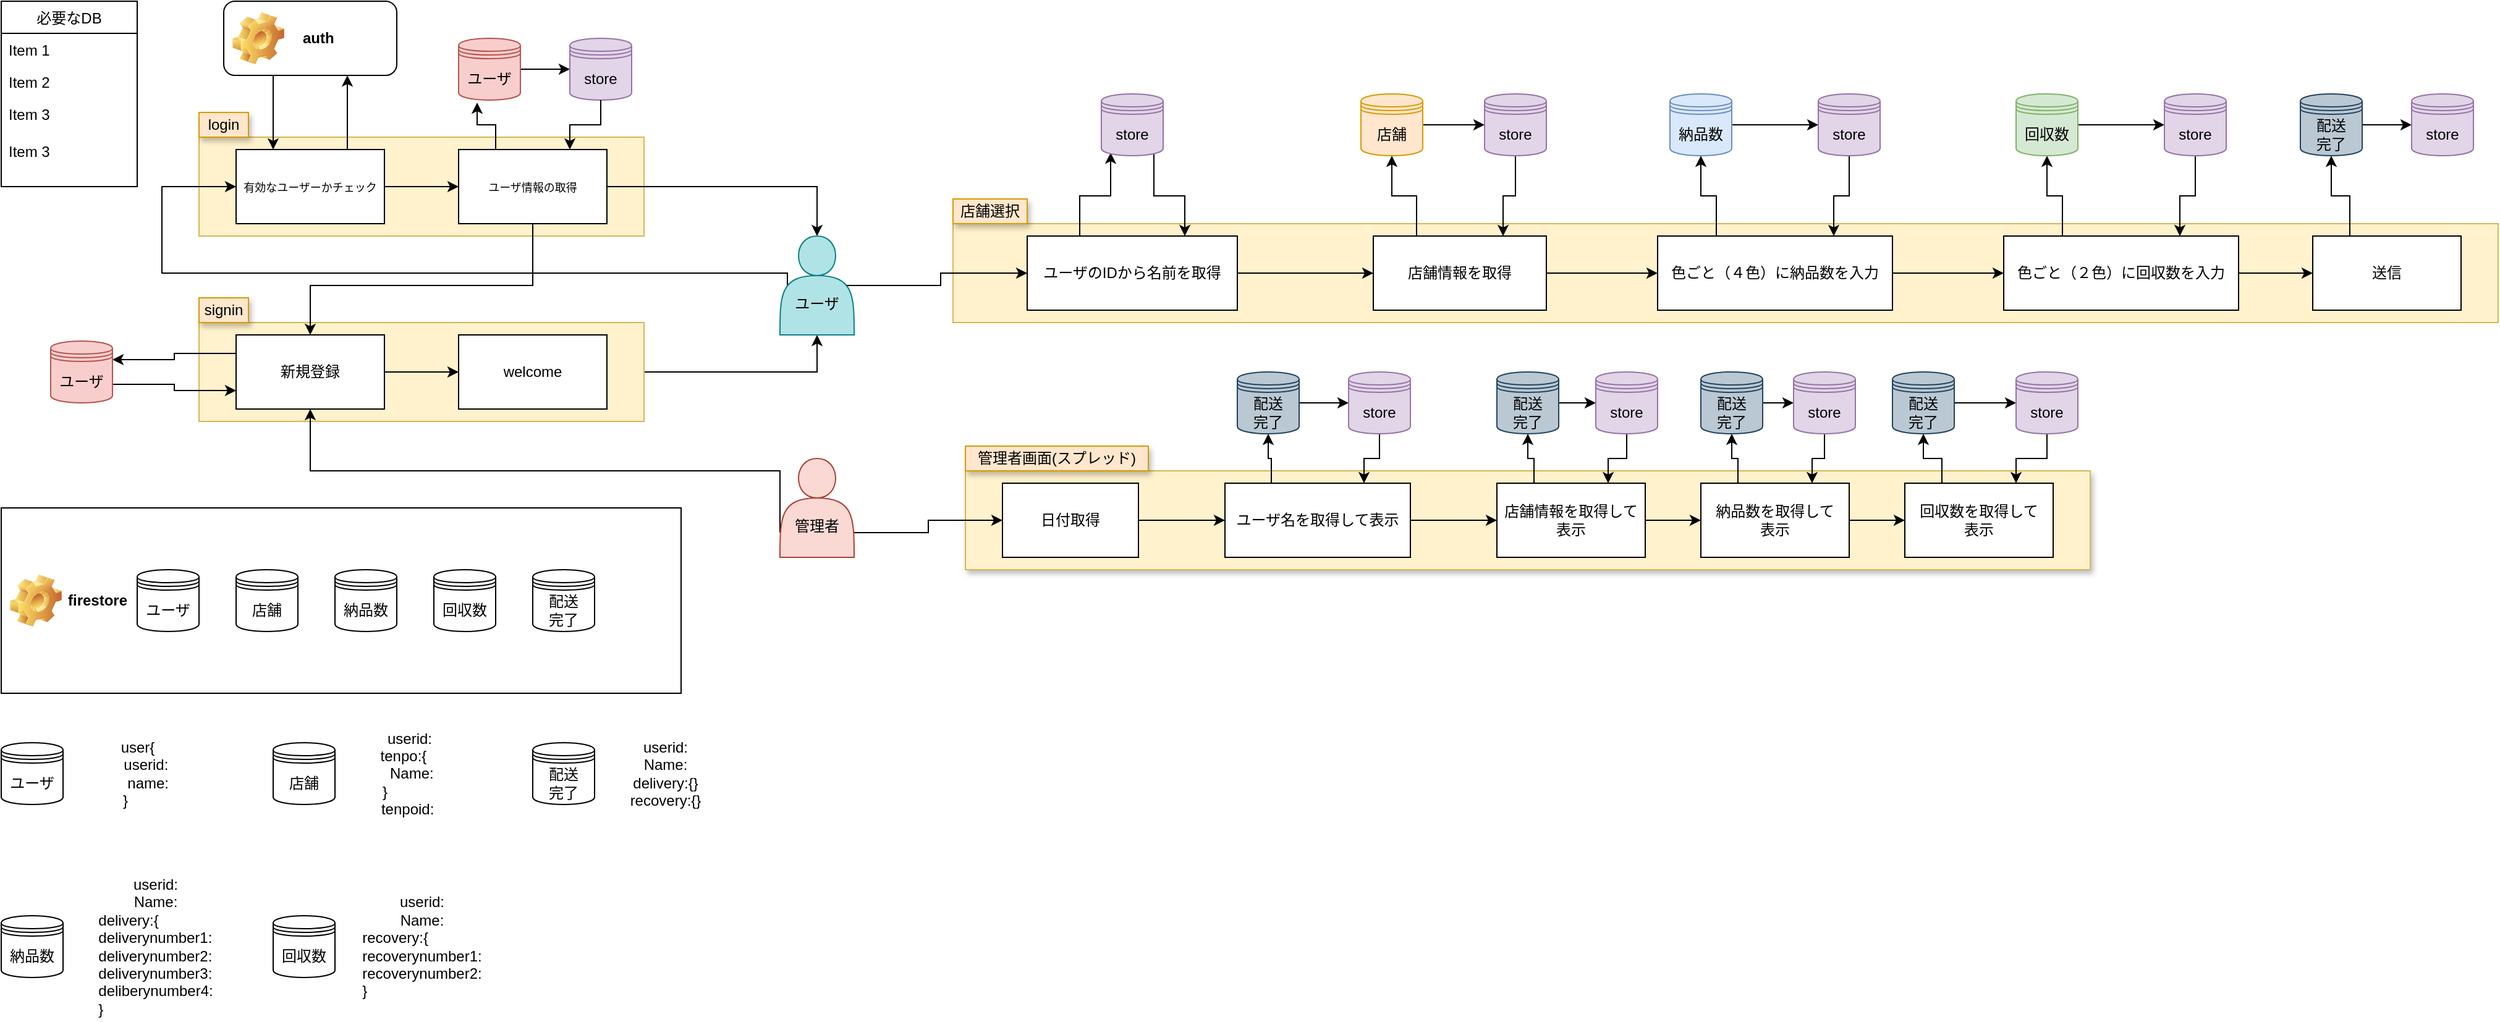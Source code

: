 <mxfile version="14.4.9" type="github">
  <diagram id="O2ma393FgZbkaibP8hnx" name="ページ1">
    <mxGraphModel dx="3805" dy="1045" grid="0" gridSize="10" guides="1" tooltips="1" connect="1" arrows="1" fold="1" page="1" pageScale="1" pageWidth="827" pageHeight="1169" math="0" shadow="0">
      <root>
        <mxCell id="0" />
        <mxCell id="1" parent="0" />
        <mxCell id="GoovgjrzjJ6ZzRfpIoOt-11" value="" style="rounded=0;whiteSpace=wrap;html=1;shadow=0;fillColor=#fff2cc;strokeColor=#d6b656;" vertex="1" parent="1">
          <mxGeometry x="-790" y="130" width="360" height="80" as="geometry" />
        </mxCell>
        <mxCell id="GoovgjrzjJ6ZzRfpIoOt-94" style="edgeStyle=orthogonalEdgeStyle;rounded=0;sketch=0;orthogonalLoop=1;jettySize=auto;html=1;exitX=1;exitY=0.5;exitDx=0;exitDy=0;entryX=0.5;entryY=1;entryDx=0;entryDy=0;" edge="1" parent="1" source="GoovgjrzjJ6ZzRfpIoOt-16" target="GoovgjrzjJ6ZzRfpIoOt-23">
          <mxGeometry relative="1" as="geometry" />
        </mxCell>
        <mxCell id="GoovgjrzjJ6ZzRfpIoOt-16" value="" style="rounded=0;whiteSpace=wrap;html=1;sketch=0;fillColor=#fff2cc;strokeColor=#d6b656;" vertex="1" parent="1">
          <mxGeometry x="-790" y="280" width="360" height="80" as="geometry" />
        </mxCell>
        <mxCell id="J598sM5Vv2jmMmyI6t6C-449" style="edgeStyle=none;rounded=0;orthogonalLoop=1;jettySize=auto;html=1;exitX=1;exitY=0.5;exitDx=0;exitDy=0;entryX=0;entryY=0.5;entryDx=0;entryDy=0;" parent="1" source="J598sM5Vv2jmMmyI6t6C-429" target="J598sM5Vv2jmMmyI6t6C-433" edge="1">
          <mxGeometry relative="1" as="geometry" />
        </mxCell>
        <mxCell id="J598sM5Vv2jmMmyI6t6C-429" value="ユーザ" style="shape=datastore;whiteSpace=wrap;html=1;fillColor=#f8cecc;strokeColor=#b85450;" parent="1" vertex="1">
          <mxGeometry x="-580" y="50" width="50" height="50" as="geometry" />
        </mxCell>
        <mxCell id="J598sM5Vv2jmMmyI6t6C-433" value="store" style="shape=datastore;whiteSpace=wrap;html=1;fillColor=#e1d5e7;strokeColor=#9673a6;" parent="1" vertex="1">
          <mxGeometry x="-490" y="50" width="50" height="50" as="geometry" />
        </mxCell>
        <mxCell id="J598sM5Vv2jmMmyI6t6C-440" value="&amp;nbsp; &amp;nbsp;auth" style="label;whiteSpace=wrap;html=1;image=img/clipart/Gear_128x128.png" parent="1" vertex="1">
          <mxGeometry x="-770" y="20" width="140" height="60" as="geometry" />
        </mxCell>
        <mxCell id="J598sM5Vv2jmMmyI6t6C-441" value="必要なDB" style="swimlane;fontStyle=0;childLayout=stackLayout;horizontal=1;startSize=26;fillColor=none;horizontalStack=0;resizeParent=1;resizeParentMax=0;resizeLast=0;collapsible=1;marginBottom=0;" parent="1" vertex="1">
          <mxGeometry x="-950" y="20" width="110" height="150" as="geometry">
            <mxRectangle x="-950" y="20" width="90" height="26" as="alternateBounds" />
          </mxGeometry>
        </mxCell>
        <mxCell id="J598sM5Vv2jmMmyI6t6C-442" value="Item 1" style="text;strokeColor=none;fillColor=none;align=left;verticalAlign=top;spacingLeft=4;spacingRight=4;overflow=hidden;rotatable=0;points=[[0,0.5],[1,0.5]];portConstraint=eastwest;" parent="J598sM5Vv2jmMmyI6t6C-441" vertex="1">
          <mxGeometry y="26" width="110" height="26" as="geometry" />
        </mxCell>
        <mxCell id="J598sM5Vv2jmMmyI6t6C-443" value="Item 2" style="text;strokeColor=none;fillColor=none;align=left;verticalAlign=top;spacingLeft=4;spacingRight=4;overflow=hidden;rotatable=0;points=[[0,0.5],[1,0.5]];portConstraint=eastwest;" parent="J598sM5Vv2jmMmyI6t6C-441" vertex="1">
          <mxGeometry y="52" width="110" height="26" as="geometry" />
        </mxCell>
        <mxCell id="GoovgjrzjJ6ZzRfpIoOt-12" value="Item 3" style="text;strokeColor=none;fillColor=none;align=left;verticalAlign=top;spacingLeft=4;spacingRight=4;overflow=hidden;rotatable=0;points=[[0,0.5],[1,0.5]];portConstraint=eastwest;" vertex="1" parent="J598sM5Vv2jmMmyI6t6C-441">
          <mxGeometry y="78" width="110" height="30" as="geometry" />
        </mxCell>
        <mxCell id="J598sM5Vv2jmMmyI6t6C-444" value="Item 3" style="text;strokeColor=none;fillColor=none;align=left;verticalAlign=top;spacingLeft=4;spacingRight=4;overflow=hidden;rotatable=0;points=[[0,0.5],[1,0.5]];portConstraint=eastwest;" parent="J598sM5Vv2jmMmyI6t6C-441" vertex="1">
          <mxGeometry y="108" width="110" height="42" as="geometry" />
        </mxCell>
        <mxCell id="J598sM5Vv2jmMmyI6t6C-431" style="edgeStyle=orthogonalEdgeStyle;rounded=0;orthogonalLoop=1;jettySize=auto;html=1;exitX=0.25;exitY=0;exitDx=0;exitDy=0;entryX=0.3;entryY=1.04;entryDx=0;entryDy=0;entryPerimeter=0;" parent="1" source="J598sM5Vv2jmMmyI6t6C-427" target="J598sM5Vv2jmMmyI6t6C-429" edge="1">
          <mxGeometry relative="1" as="geometry" />
        </mxCell>
        <mxCell id="J598sM5Vv2jmMmyI6t6C-434" style="edgeStyle=orthogonalEdgeStyle;rounded=0;orthogonalLoop=1;jettySize=auto;html=1;exitX=0.5;exitY=1;exitDx=0;exitDy=0;entryX=0.75;entryY=0;entryDx=0;entryDy=0;" parent="1" source="J598sM5Vv2jmMmyI6t6C-433" target="J598sM5Vv2jmMmyI6t6C-427" edge="1">
          <mxGeometry relative="1" as="geometry" />
        </mxCell>
        <mxCell id="GoovgjrzjJ6ZzRfpIoOt-9" value="login" style="text;html=1;align=center;verticalAlign=middle;whiteSpace=wrap;rounded=0;shadow=1;fillColor=#ffe6cc;strokeColor=#d79b00;" vertex="1" parent="1">
          <mxGeometry x="-790" y="110" width="40" height="20" as="geometry" />
        </mxCell>
        <mxCell id="GoovgjrzjJ6ZzRfpIoOt-91" value="" style="edgeStyle=orthogonalEdgeStyle;rounded=0;sketch=0;orthogonalLoop=1;jettySize=auto;html=1;" edge="1" parent="1" source="J598sM5Vv2jmMmyI6t6C-424" target="J598sM5Vv2jmMmyI6t6C-427">
          <mxGeometry relative="1" as="geometry" />
        </mxCell>
        <mxCell id="J598sM5Vv2jmMmyI6t6C-424" value="&lt;font style=&quot;font-size: 9px&quot;&gt;有効なユーザーかチェック&lt;/font&gt;" style="rounded=0;whiteSpace=wrap;html=1;" parent="1" vertex="1">
          <mxGeometry x="-760" y="140" width="120" height="60" as="geometry" />
        </mxCell>
        <mxCell id="J598sM5Vv2jmMmyI6t6C-425" style="edgeStyle=none;rounded=0;orthogonalLoop=1;jettySize=auto;html=1;exitX=0.25;exitY=1;exitDx=0;exitDy=0;entryX=0.25;entryY=0;entryDx=0;entryDy=0;" parent="1" target="J598sM5Vv2jmMmyI6t6C-424" edge="1">
          <mxGeometry relative="1" as="geometry">
            <mxPoint x="-730" y="80" as="sourcePoint" />
          </mxGeometry>
        </mxCell>
        <mxCell id="J598sM5Vv2jmMmyI6t6C-426" style="edgeStyle=none;rounded=0;orthogonalLoop=1;jettySize=auto;html=1;exitX=0.75;exitY=0;exitDx=0;exitDy=0;entryX=0.75;entryY=1;entryDx=0;entryDy=0;" parent="1" source="J598sM5Vv2jmMmyI6t6C-424" edge="1">
          <mxGeometry relative="1" as="geometry">
            <mxPoint x="-670" y="80" as="targetPoint" />
          </mxGeometry>
        </mxCell>
        <mxCell id="GoovgjrzjJ6ZzRfpIoOt-21" style="edgeStyle=orthogonalEdgeStyle;sketch=0;orthogonalLoop=1;jettySize=auto;html=1;exitX=0.5;exitY=1;exitDx=0;exitDy=0;rounded=0;" edge="1" parent="1" source="J598sM5Vv2jmMmyI6t6C-427" target="GoovgjrzjJ6ZzRfpIoOt-17">
          <mxGeometry relative="1" as="geometry">
            <Array as="points">
              <mxPoint x="-520" y="250" />
              <mxPoint x="-700" y="250" />
            </Array>
          </mxGeometry>
        </mxCell>
        <mxCell id="GoovgjrzjJ6ZzRfpIoOt-24" style="edgeStyle=orthogonalEdgeStyle;rounded=0;sketch=0;orthogonalLoop=1;jettySize=auto;html=1;exitX=1;exitY=0.5;exitDx=0;exitDy=0;entryX=0.5;entryY=0;entryDx=0;entryDy=0;" edge="1" parent="1" source="J598sM5Vv2jmMmyI6t6C-427" target="GoovgjrzjJ6ZzRfpIoOt-23">
          <mxGeometry relative="1" as="geometry" />
        </mxCell>
        <mxCell id="J598sM5Vv2jmMmyI6t6C-427" value="&lt;font style=&quot;font-size: 9px&quot;&gt;ユーザ情報の取得&lt;/font&gt;" style="rounded=0;whiteSpace=wrap;html=1;" parent="1" vertex="1">
          <mxGeometry x="-580" y="140" width="120" height="60" as="geometry" />
        </mxCell>
        <mxCell id="GoovgjrzjJ6ZzRfpIoOt-15" value="signin" style="text;html=1;strokeColor=#d79b00;fillColor=#ffe6cc;align=center;verticalAlign=middle;whiteSpace=wrap;rounded=0;sketch=0;shadow=1;" vertex="1" parent="1">
          <mxGeometry x="-790" y="260" width="40" height="20" as="geometry" />
        </mxCell>
        <mxCell id="GoovgjrzjJ6ZzRfpIoOt-22" style="edgeStyle=orthogonalEdgeStyle;rounded=0;sketch=0;orthogonalLoop=1;jettySize=auto;html=1;exitX=1;exitY=0.5;exitDx=0;exitDy=0;entryX=0;entryY=0.5;entryDx=0;entryDy=0;" edge="1" parent="1" source="GoovgjrzjJ6ZzRfpIoOt-17" target="GoovgjrzjJ6ZzRfpIoOt-18">
          <mxGeometry relative="1" as="geometry" />
        </mxCell>
        <mxCell id="GoovgjrzjJ6ZzRfpIoOt-28" style="edgeStyle=orthogonalEdgeStyle;rounded=0;sketch=0;orthogonalLoop=1;jettySize=auto;html=1;exitX=0;exitY=0.25;exitDx=0;exitDy=0;entryX=1;entryY=0.3;entryDx=0;entryDy=0;" edge="1" parent="1" source="GoovgjrzjJ6ZzRfpIoOt-17" target="GoovgjrzjJ6ZzRfpIoOt-26">
          <mxGeometry relative="1" as="geometry" />
        </mxCell>
        <mxCell id="GoovgjrzjJ6ZzRfpIoOt-17" value="新規登録" style="rounded=0;whiteSpace=wrap;html=1;sketch=0;" vertex="1" parent="1">
          <mxGeometry x="-760" y="290" width="120" height="60" as="geometry" />
        </mxCell>
        <mxCell id="GoovgjrzjJ6ZzRfpIoOt-18" value="welcome" style="rounded=0;whiteSpace=wrap;html=1;sketch=0;" vertex="1" parent="1">
          <mxGeometry x="-580" y="290" width="120" height="60" as="geometry" />
        </mxCell>
        <mxCell id="GoovgjrzjJ6ZzRfpIoOt-41" style="edgeStyle=orthogonalEdgeStyle;rounded=0;sketch=0;orthogonalLoop=1;jettySize=auto;html=1;exitX=0.1;exitY=0.5;exitDx=0;exitDy=0;exitPerimeter=0;entryX=0;entryY=0.5;entryDx=0;entryDy=0;" edge="1" parent="1" source="GoovgjrzjJ6ZzRfpIoOt-23" target="J598sM5Vv2jmMmyI6t6C-424">
          <mxGeometry relative="1" as="geometry">
            <Array as="points">
              <mxPoint x="-820" y="240" />
              <mxPoint x="-820" y="170" />
            </Array>
          </mxGeometry>
        </mxCell>
        <mxCell id="GoovgjrzjJ6ZzRfpIoOt-23" value="&lt;br&gt;&lt;br&gt;ユーザ" style="shape=actor;whiteSpace=wrap;html=1;rounded=0;sketch=0;fillColor=#b0e3e6;strokeColor=#0e8088;" vertex="1" parent="1">
          <mxGeometry x="-320" y="210" width="60" height="80" as="geometry" />
        </mxCell>
        <mxCell id="GoovgjrzjJ6ZzRfpIoOt-29" style="edgeStyle=orthogonalEdgeStyle;rounded=0;sketch=0;orthogonalLoop=1;jettySize=auto;html=1;exitX=1;exitY=0.7;exitDx=0;exitDy=0;entryX=0;entryY=0.75;entryDx=0;entryDy=0;" edge="1" parent="1" source="GoovgjrzjJ6ZzRfpIoOt-26" target="GoovgjrzjJ6ZzRfpIoOt-17">
          <mxGeometry relative="1" as="geometry" />
        </mxCell>
        <mxCell id="GoovgjrzjJ6ZzRfpIoOt-26" value="ユーザ" style="shape=datastore;whiteSpace=wrap;html=1;fillColor=#f8cecc;strokeColor=#b85450;" vertex="1" parent="1">
          <mxGeometry x="-910" y="295" width="50" height="50" as="geometry" />
        </mxCell>
        <mxCell id="GoovgjrzjJ6ZzRfpIoOt-35" style="edgeStyle=orthogonalEdgeStyle;rounded=0;sketch=0;orthogonalLoop=1;jettySize=auto;html=1;exitX=0.5;exitY=1;exitDx=0;exitDy=0;" edge="1" parent="1">
          <mxGeometry relative="1" as="geometry">
            <mxPoint x="-150.529" y="200" as="targetPoint" />
            <mxPoint x="-150" y="200" as="sourcePoint" />
          </mxGeometry>
        </mxCell>
        <mxCell id="GoovgjrzjJ6ZzRfpIoOt-33" value="" style="rounded=0;whiteSpace=wrap;html=1;sketch=0;fillColor=#fff2cc;strokeColor=#d6b656;" vertex="1" parent="1">
          <mxGeometry x="-180" y="200" width="1250" height="80" as="geometry" />
        </mxCell>
        <mxCell id="GoovgjrzjJ6ZzRfpIoOt-47" style="edgeStyle=orthogonalEdgeStyle;rounded=0;sketch=0;orthogonalLoop=1;jettySize=auto;html=1;exitX=0.25;exitY=0;exitDx=0;exitDy=0;entryX=0.15;entryY=0.95;entryDx=0;entryDy=0;entryPerimeter=0;" edge="1" parent="1" source="GoovgjrzjJ6ZzRfpIoOt-37" target="GoovgjrzjJ6ZzRfpIoOt-43">
          <mxGeometry relative="1" as="geometry" />
        </mxCell>
        <mxCell id="GoovgjrzjJ6ZzRfpIoOt-50" style="edgeStyle=orthogonalEdgeStyle;rounded=0;sketch=0;orthogonalLoop=1;jettySize=auto;html=1;exitX=1;exitY=0.5;exitDx=0;exitDy=0;" edge="1" parent="1" source="GoovgjrzjJ6ZzRfpIoOt-37" target="GoovgjrzjJ6ZzRfpIoOt-49">
          <mxGeometry relative="1" as="geometry" />
        </mxCell>
        <mxCell id="GoovgjrzjJ6ZzRfpIoOt-37" value="ユーザのIDから名前を取得" style="rounded=0;whiteSpace=wrap;html=1;sketch=0;" vertex="1" parent="1">
          <mxGeometry x="-120" y="210" width="170" height="60" as="geometry" />
        </mxCell>
        <mxCell id="GoovgjrzjJ6ZzRfpIoOt-38" style="edgeStyle=orthogonalEdgeStyle;rounded=0;sketch=0;orthogonalLoop=1;jettySize=auto;html=1;exitX=0.9;exitY=0.5;exitDx=0;exitDy=0;exitPerimeter=0;entryX=0;entryY=0.5;entryDx=0;entryDy=0;" edge="1" parent="1" source="GoovgjrzjJ6ZzRfpIoOt-23" target="GoovgjrzjJ6ZzRfpIoOt-37">
          <mxGeometry relative="1" as="geometry" />
        </mxCell>
        <mxCell id="GoovgjrzjJ6ZzRfpIoOt-42" value="店舗選択" style="text;html=1;strokeColor=#d79b00;fillColor=#ffe6cc;align=center;verticalAlign=middle;whiteSpace=wrap;rounded=0;sketch=0;shadow=1;" vertex="1" parent="1">
          <mxGeometry x="-180" y="180" width="60" height="20" as="geometry" />
        </mxCell>
        <mxCell id="GoovgjrzjJ6ZzRfpIoOt-48" style="edgeStyle=orthogonalEdgeStyle;rounded=0;sketch=0;orthogonalLoop=1;jettySize=auto;html=1;exitX=0.85;exitY=0.95;exitDx=0;exitDy=0;exitPerimeter=0;entryX=0.75;entryY=0;entryDx=0;entryDy=0;" edge="1" parent="1" source="GoovgjrzjJ6ZzRfpIoOt-43" target="GoovgjrzjJ6ZzRfpIoOt-37">
          <mxGeometry relative="1" as="geometry" />
        </mxCell>
        <mxCell id="GoovgjrzjJ6ZzRfpIoOt-43" value="store" style="shape=datastore;whiteSpace=wrap;html=1;fillColor=#e1d5e7;strokeColor=#9673a6;" vertex="1" parent="1">
          <mxGeometry x="-60" y="95" width="50" height="50" as="geometry" />
        </mxCell>
        <mxCell id="GoovgjrzjJ6ZzRfpIoOt-55" style="edgeStyle=orthogonalEdgeStyle;rounded=0;sketch=0;orthogonalLoop=1;jettySize=auto;html=1;exitX=0.25;exitY=0;exitDx=0;exitDy=0;entryX=0.5;entryY=1;entryDx=0;entryDy=0;" edge="1" parent="1" source="GoovgjrzjJ6ZzRfpIoOt-49" target="GoovgjrzjJ6ZzRfpIoOt-51">
          <mxGeometry relative="1" as="geometry" />
        </mxCell>
        <mxCell id="GoovgjrzjJ6ZzRfpIoOt-69" style="edgeStyle=orthogonalEdgeStyle;rounded=0;sketch=0;orthogonalLoop=1;jettySize=auto;html=1;exitX=1;exitY=0.5;exitDx=0;exitDy=0;entryX=0;entryY=0.5;entryDx=0;entryDy=0;" edge="1" parent="1" source="GoovgjrzjJ6ZzRfpIoOt-49" target="GoovgjrzjJ6ZzRfpIoOt-63">
          <mxGeometry relative="1" as="geometry" />
        </mxCell>
        <mxCell id="GoovgjrzjJ6ZzRfpIoOt-49" value="店舗情報を取得" style="rounded=0;whiteSpace=wrap;html=1;sketch=0;" vertex="1" parent="1">
          <mxGeometry x="160" y="210" width="140" height="60" as="geometry" />
        </mxCell>
        <mxCell id="GoovgjrzjJ6ZzRfpIoOt-57" style="edgeStyle=orthogonalEdgeStyle;rounded=0;sketch=0;orthogonalLoop=1;jettySize=auto;html=1;exitX=1;exitY=0.5;exitDx=0;exitDy=0;entryX=0;entryY=0.5;entryDx=0;entryDy=0;" edge="1" parent="1" source="GoovgjrzjJ6ZzRfpIoOt-51" target="GoovgjrzjJ6ZzRfpIoOt-52">
          <mxGeometry relative="1" as="geometry" />
        </mxCell>
        <mxCell id="GoovgjrzjJ6ZzRfpIoOt-51" value="店舗" style="shape=datastore;whiteSpace=wrap;html=1;fillColor=#ffe6cc;strokeColor=#d79b00;" vertex="1" parent="1">
          <mxGeometry x="150" y="95" width="50" height="50" as="geometry" />
        </mxCell>
        <mxCell id="GoovgjrzjJ6ZzRfpIoOt-56" style="edgeStyle=orthogonalEdgeStyle;rounded=0;sketch=0;orthogonalLoop=1;jettySize=auto;html=1;exitX=0.5;exitY=1;exitDx=0;exitDy=0;entryX=0.75;entryY=0;entryDx=0;entryDy=0;" edge="1" parent="1" source="GoovgjrzjJ6ZzRfpIoOt-52" target="GoovgjrzjJ6ZzRfpIoOt-49">
          <mxGeometry relative="1" as="geometry" />
        </mxCell>
        <mxCell id="GoovgjrzjJ6ZzRfpIoOt-52" value="store" style="shape=datastore;whiteSpace=wrap;html=1;fillColor=#e1d5e7;strokeColor=#9673a6;" vertex="1" parent="1">
          <mxGeometry x="250" y="95" width="50" height="50" as="geometry" />
        </mxCell>
        <mxCell id="GoovgjrzjJ6ZzRfpIoOt-58" value="firestore" style="label;whiteSpace=wrap;html=1;image=img/clipart/Gear_128x128.png;rounded=0;sketch=0;" vertex="1" parent="1">
          <mxGeometry x="-950" y="430" width="550" height="150" as="geometry" />
        </mxCell>
        <mxCell id="GoovgjrzjJ6ZzRfpIoOt-59" value="ユーザ" style="shape=datastore;whiteSpace=wrap;html=1;" vertex="1" parent="1">
          <mxGeometry x="-840" y="480" width="50" height="50" as="geometry" />
        </mxCell>
        <mxCell id="GoovgjrzjJ6ZzRfpIoOt-60" value="店舗" style="shape=datastore;whiteSpace=wrap;html=1;" vertex="1" parent="1">
          <mxGeometry x="-760" y="480" width="50" height="50" as="geometry" />
        </mxCell>
        <mxCell id="GoovgjrzjJ6ZzRfpIoOt-61" value="納品数" style="shape=datastore;whiteSpace=wrap;html=1;" vertex="1" parent="1">
          <mxGeometry x="-680" y="480" width="50" height="50" as="geometry" />
        </mxCell>
        <mxCell id="GoovgjrzjJ6ZzRfpIoOt-62" value="回収数" style="shape=datastore;whiteSpace=wrap;html=1;" vertex="1" parent="1">
          <mxGeometry x="-600" y="480" width="50" height="50" as="geometry" />
        </mxCell>
        <mxCell id="GoovgjrzjJ6ZzRfpIoOt-66" style="edgeStyle=orthogonalEdgeStyle;rounded=0;sketch=0;orthogonalLoop=1;jettySize=auto;html=1;exitX=0.25;exitY=0;exitDx=0;exitDy=0;entryX=0.5;entryY=1;entryDx=0;entryDy=0;" edge="1" parent="1" source="GoovgjrzjJ6ZzRfpIoOt-63" target="GoovgjrzjJ6ZzRfpIoOt-64">
          <mxGeometry relative="1" as="geometry" />
        </mxCell>
        <mxCell id="GoovgjrzjJ6ZzRfpIoOt-80" style="edgeStyle=orthogonalEdgeStyle;rounded=0;sketch=0;orthogonalLoop=1;jettySize=auto;html=1;exitX=1;exitY=0.5;exitDx=0;exitDy=0;entryX=0;entryY=0.5;entryDx=0;entryDy=0;" edge="1" parent="1" source="GoovgjrzjJ6ZzRfpIoOt-63" target="GoovgjrzjJ6ZzRfpIoOt-71">
          <mxGeometry relative="1" as="geometry" />
        </mxCell>
        <mxCell id="GoovgjrzjJ6ZzRfpIoOt-63" value="色ごと（４色）に納品数を入力" style="rounded=0;whiteSpace=wrap;html=1;sketch=0;" vertex="1" parent="1">
          <mxGeometry x="390" y="210" width="190" height="60" as="geometry" />
        </mxCell>
        <mxCell id="GoovgjrzjJ6ZzRfpIoOt-67" style="edgeStyle=orthogonalEdgeStyle;rounded=0;sketch=0;orthogonalLoop=1;jettySize=auto;html=1;exitX=1;exitY=0.5;exitDx=0;exitDy=0;entryX=0;entryY=0.5;entryDx=0;entryDy=0;" edge="1" parent="1" source="GoovgjrzjJ6ZzRfpIoOt-64" target="GoovgjrzjJ6ZzRfpIoOt-65">
          <mxGeometry relative="1" as="geometry" />
        </mxCell>
        <mxCell id="GoovgjrzjJ6ZzRfpIoOt-64" value="納品数" style="shape=datastore;whiteSpace=wrap;html=1;fillColor=#dae8fc;strokeColor=#6c8ebf;" vertex="1" parent="1">
          <mxGeometry x="400" y="95" width="50" height="50" as="geometry" />
        </mxCell>
        <mxCell id="GoovgjrzjJ6ZzRfpIoOt-70" style="edgeStyle=orthogonalEdgeStyle;rounded=0;sketch=0;orthogonalLoop=1;jettySize=auto;html=1;exitX=0.5;exitY=1;exitDx=0;exitDy=0;entryX=0.75;entryY=0;entryDx=0;entryDy=0;" edge="1" parent="1" source="GoovgjrzjJ6ZzRfpIoOt-65" target="GoovgjrzjJ6ZzRfpIoOt-63">
          <mxGeometry relative="1" as="geometry" />
        </mxCell>
        <mxCell id="GoovgjrzjJ6ZzRfpIoOt-65" value="store" style="shape=datastore;whiteSpace=wrap;html=1;fillColor=#e1d5e7;strokeColor=#9673a6;" vertex="1" parent="1">
          <mxGeometry x="520" y="95" width="50" height="50" as="geometry" />
        </mxCell>
        <mxCell id="GoovgjrzjJ6ZzRfpIoOt-74" style="edgeStyle=orthogonalEdgeStyle;rounded=0;sketch=0;orthogonalLoop=1;jettySize=auto;html=1;exitX=0.25;exitY=0;exitDx=0;exitDy=0;entryX=0.5;entryY=1;entryDx=0;entryDy=0;" edge="1" parent="1" source="GoovgjrzjJ6ZzRfpIoOt-71" target="GoovgjrzjJ6ZzRfpIoOt-72">
          <mxGeometry relative="1" as="geometry" />
        </mxCell>
        <mxCell id="GoovgjrzjJ6ZzRfpIoOt-79" style="edgeStyle=orthogonalEdgeStyle;rounded=0;sketch=0;orthogonalLoop=1;jettySize=auto;html=1;exitX=1;exitY=0.5;exitDx=0;exitDy=0;entryX=0;entryY=0.5;entryDx=0;entryDy=0;" edge="1" parent="1" source="GoovgjrzjJ6ZzRfpIoOt-71" target="GoovgjrzjJ6ZzRfpIoOt-78">
          <mxGeometry relative="1" as="geometry" />
        </mxCell>
        <mxCell id="GoovgjrzjJ6ZzRfpIoOt-71" value="色ごと（２色）に回収数を入力" style="rounded=0;whiteSpace=wrap;html=1;sketch=0;" vertex="1" parent="1">
          <mxGeometry x="670" y="210" width="190" height="60" as="geometry" />
        </mxCell>
        <mxCell id="GoovgjrzjJ6ZzRfpIoOt-75" style="edgeStyle=orthogonalEdgeStyle;rounded=0;sketch=0;orthogonalLoop=1;jettySize=auto;html=1;exitX=1;exitY=0.5;exitDx=0;exitDy=0;entryX=0;entryY=0.5;entryDx=0;entryDy=0;" edge="1" parent="1" source="GoovgjrzjJ6ZzRfpIoOt-72" target="GoovgjrzjJ6ZzRfpIoOt-73">
          <mxGeometry relative="1" as="geometry" />
        </mxCell>
        <mxCell id="GoovgjrzjJ6ZzRfpIoOt-72" value="回収数" style="shape=datastore;whiteSpace=wrap;html=1;fillColor=#d5e8d4;strokeColor=#82b366;" vertex="1" parent="1">
          <mxGeometry x="680" y="95" width="50" height="50" as="geometry" />
        </mxCell>
        <mxCell id="GoovgjrzjJ6ZzRfpIoOt-77" style="edgeStyle=orthogonalEdgeStyle;rounded=0;sketch=0;orthogonalLoop=1;jettySize=auto;html=1;exitX=0.5;exitY=1;exitDx=0;exitDy=0;entryX=0.75;entryY=0;entryDx=0;entryDy=0;" edge="1" parent="1" source="GoovgjrzjJ6ZzRfpIoOt-73" target="GoovgjrzjJ6ZzRfpIoOt-71">
          <mxGeometry relative="1" as="geometry" />
        </mxCell>
        <mxCell id="GoovgjrzjJ6ZzRfpIoOt-73" value="store" style="shape=datastore;whiteSpace=wrap;html=1;fillColor=#e1d5e7;strokeColor=#9673a6;" vertex="1" parent="1">
          <mxGeometry x="800" y="95" width="50" height="50" as="geometry" />
        </mxCell>
        <mxCell id="GoovgjrzjJ6ZzRfpIoOt-106" style="edgeStyle=orthogonalEdgeStyle;rounded=0;sketch=0;orthogonalLoop=1;jettySize=auto;html=1;exitX=0.25;exitY=0;exitDx=0;exitDy=0;entryX=0.5;entryY=1;entryDx=0;entryDy=0;" edge="1" parent="1" source="GoovgjrzjJ6ZzRfpIoOt-78" target="GoovgjrzjJ6ZzRfpIoOt-103">
          <mxGeometry relative="1" as="geometry" />
        </mxCell>
        <mxCell id="GoovgjrzjJ6ZzRfpIoOt-78" value="送信" style="rounded=0;whiteSpace=wrap;html=1;sketch=0;" vertex="1" parent="1">
          <mxGeometry x="920" y="210" width="120" height="60" as="geometry" />
        </mxCell>
        <mxCell id="GoovgjrzjJ6ZzRfpIoOt-82" value="" style="rounded=0;whiteSpace=wrap;html=1;shadow=1;sketch=0;fillColor=#fff2cc;strokeColor=#d6b656;" vertex="1" parent="1">
          <mxGeometry x="-170" y="400" width="910" height="80" as="geometry" />
        </mxCell>
        <mxCell id="GoovgjrzjJ6ZzRfpIoOt-95" value="" style="edgeStyle=orthogonalEdgeStyle;rounded=0;sketch=0;orthogonalLoop=1;jettySize=auto;html=1;" edge="1" parent="1" source="GoovgjrzjJ6ZzRfpIoOt-83" target="GoovgjrzjJ6ZzRfpIoOt-84">
          <mxGeometry relative="1" as="geometry" />
        </mxCell>
        <mxCell id="GoovgjrzjJ6ZzRfpIoOt-83" value="日付取得" style="rounded=0;whiteSpace=wrap;html=1;shadow=0;sketch=0;" vertex="1" parent="1">
          <mxGeometry x="-140" y="410" width="110" height="60" as="geometry" />
        </mxCell>
        <mxCell id="GoovgjrzjJ6ZzRfpIoOt-96" style="edgeStyle=orthogonalEdgeStyle;rounded=0;sketch=0;orthogonalLoop=1;jettySize=auto;html=1;exitX=1;exitY=0.5;exitDx=0;exitDy=0;entryX=0;entryY=0.5;entryDx=0;entryDy=0;" edge="1" parent="1" source="GoovgjrzjJ6ZzRfpIoOt-84" target="GoovgjrzjJ6ZzRfpIoOt-90">
          <mxGeometry relative="1" as="geometry" />
        </mxCell>
        <mxCell id="GoovgjrzjJ6ZzRfpIoOt-121" style="edgeStyle=orthogonalEdgeStyle;rounded=0;sketch=0;orthogonalLoop=1;jettySize=auto;html=1;exitX=0.25;exitY=0;exitDx=0;exitDy=0;entryX=0.5;entryY=1;entryDx=0;entryDy=0;" edge="1" parent="1" source="GoovgjrzjJ6ZzRfpIoOt-84" target="GoovgjrzjJ6ZzRfpIoOt-109">
          <mxGeometry relative="1" as="geometry" />
        </mxCell>
        <mxCell id="GoovgjrzjJ6ZzRfpIoOt-84" value="ユーザ名を取得して表示" style="rounded=0;whiteSpace=wrap;html=1;shadow=0;sketch=0;" vertex="1" parent="1">
          <mxGeometry x="40" y="410" width="150" height="60" as="geometry" />
        </mxCell>
        <mxCell id="GoovgjrzjJ6ZzRfpIoOt-87" style="edgeStyle=orthogonalEdgeStyle;rounded=0;sketch=0;orthogonalLoop=1;jettySize=auto;html=1;exitX=1;exitY=0.75;exitDx=0;exitDy=0;entryX=0;entryY=0.5;entryDx=0;entryDy=0;" edge="1" parent="1" source="GoovgjrzjJ6ZzRfpIoOt-86" target="GoovgjrzjJ6ZzRfpIoOt-83">
          <mxGeometry relative="1" as="geometry" />
        </mxCell>
        <mxCell id="GoovgjrzjJ6ZzRfpIoOt-93" style="edgeStyle=orthogonalEdgeStyle;rounded=0;sketch=0;orthogonalLoop=1;jettySize=auto;html=1;exitX=0;exitY=0.75;exitDx=0;exitDy=0;" edge="1" parent="1" source="GoovgjrzjJ6ZzRfpIoOt-86" target="GoovgjrzjJ6ZzRfpIoOt-17">
          <mxGeometry relative="1" as="geometry">
            <Array as="points">
              <mxPoint x="-320" y="400" />
              <mxPoint x="-700" y="400" />
            </Array>
          </mxGeometry>
        </mxCell>
        <mxCell id="GoovgjrzjJ6ZzRfpIoOt-86" value="&lt;br&gt;&lt;br&gt;管理者" style="shape=actor;whiteSpace=wrap;html=1;rounded=0;sketch=0;fillColor=#fad9d5;strokeColor=#ae4132;" vertex="1" parent="1">
          <mxGeometry x="-320" y="390" width="60" height="80" as="geometry" />
        </mxCell>
        <mxCell id="GoovgjrzjJ6ZzRfpIoOt-100" value="" style="edgeStyle=orthogonalEdgeStyle;rounded=0;sketch=0;orthogonalLoop=1;jettySize=auto;html=1;" edge="1" parent="1" source="GoovgjrzjJ6ZzRfpIoOt-90" target="GoovgjrzjJ6ZzRfpIoOt-97">
          <mxGeometry relative="1" as="geometry" />
        </mxCell>
        <mxCell id="GoovgjrzjJ6ZzRfpIoOt-123" style="edgeStyle=orthogonalEdgeStyle;rounded=0;sketch=0;orthogonalLoop=1;jettySize=auto;html=1;exitX=0.25;exitY=0;exitDx=0;exitDy=0;entryX=0.5;entryY=1;entryDx=0;entryDy=0;" edge="1" parent="1" source="GoovgjrzjJ6ZzRfpIoOt-90" target="GoovgjrzjJ6ZzRfpIoOt-110">
          <mxGeometry relative="1" as="geometry" />
        </mxCell>
        <mxCell id="GoovgjrzjJ6ZzRfpIoOt-90" value="店舗情報を取得して表示" style="rounded=0;whiteSpace=wrap;html=1;shadow=0;sketch=0;" vertex="1" parent="1">
          <mxGeometry x="260" y="410" width="120" height="60" as="geometry" />
        </mxCell>
        <mxCell id="GoovgjrzjJ6ZzRfpIoOt-81" value="管理者画面(スプレッド)" style="text;html=1;strokeColor=#d79b00;fillColor=#ffe6cc;align=center;verticalAlign=middle;whiteSpace=wrap;rounded=0;sketch=0;shadow=1;" vertex="1" parent="1">
          <mxGeometry x="-170" y="380" width="148" height="20" as="geometry" />
        </mxCell>
        <mxCell id="GoovgjrzjJ6ZzRfpIoOt-101" value="" style="edgeStyle=orthogonalEdgeStyle;rounded=0;sketch=0;orthogonalLoop=1;jettySize=auto;html=1;" edge="1" parent="1" source="GoovgjrzjJ6ZzRfpIoOt-97" target="GoovgjrzjJ6ZzRfpIoOt-98">
          <mxGeometry relative="1" as="geometry" />
        </mxCell>
        <mxCell id="GoovgjrzjJ6ZzRfpIoOt-125" style="edgeStyle=orthogonalEdgeStyle;rounded=0;sketch=0;orthogonalLoop=1;jettySize=auto;html=1;exitX=0.25;exitY=0;exitDx=0;exitDy=0;entryX=0.5;entryY=1;entryDx=0;entryDy=0;" edge="1" parent="1" source="GoovgjrzjJ6ZzRfpIoOt-97" target="GoovgjrzjJ6ZzRfpIoOt-111">
          <mxGeometry relative="1" as="geometry" />
        </mxCell>
        <mxCell id="GoovgjrzjJ6ZzRfpIoOt-97" value="納品数を取得して&lt;br&gt;表示" style="rounded=0;whiteSpace=wrap;html=1;shadow=0;sketch=0;" vertex="1" parent="1">
          <mxGeometry x="425" y="410" width="120" height="60" as="geometry" />
        </mxCell>
        <mxCell id="GoovgjrzjJ6ZzRfpIoOt-127" style="edgeStyle=orthogonalEdgeStyle;rounded=0;sketch=0;orthogonalLoop=1;jettySize=auto;html=1;exitX=0.25;exitY=0;exitDx=0;exitDy=0;entryX=0.5;entryY=1;entryDx=0;entryDy=0;" edge="1" parent="1" source="GoovgjrzjJ6ZzRfpIoOt-98" target="GoovgjrzjJ6ZzRfpIoOt-112">
          <mxGeometry relative="1" as="geometry" />
        </mxCell>
        <mxCell id="GoovgjrzjJ6ZzRfpIoOt-98" value="回収数を取得して&lt;br&gt;表示" style="rounded=0;whiteSpace=wrap;html=1;shadow=0;sketch=0;" vertex="1" parent="1">
          <mxGeometry x="590" y="410" width="120" height="60" as="geometry" />
        </mxCell>
        <mxCell id="GoovgjrzjJ6ZzRfpIoOt-107" value="" style="edgeStyle=orthogonalEdgeStyle;rounded=0;sketch=0;orthogonalLoop=1;jettySize=auto;html=1;" edge="1" parent="1" source="GoovgjrzjJ6ZzRfpIoOt-103" target="GoovgjrzjJ6ZzRfpIoOt-104">
          <mxGeometry relative="1" as="geometry" />
        </mxCell>
        <mxCell id="GoovgjrzjJ6ZzRfpIoOt-103" value="配送&lt;br&gt;完了" style="shape=datastore;whiteSpace=wrap;html=1;fillColor=#bac8d3;strokeColor=#23445d;" vertex="1" parent="1">
          <mxGeometry x="910" y="95" width="50" height="50" as="geometry" />
        </mxCell>
        <mxCell id="GoovgjrzjJ6ZzRfpIoOt-104" value="store" style="shape=datastore;whiteSpace=wrap;html=1;fillColor=#e1d5e7;strokeColor=#9673a6;" vertex="1" parent="1">
          <mxGeometry x="1000" y="95" width="50" height="50" as="geometry" />
        </mxCell>
        <mxCell id="GoovgjrzjJ6ZzRfpIoOt-120" value="" style="edgeStyle=orthogonalEdgeStyle;rounded=0;sketch=0;orthogonalLoop=1;jettySize=auto;html=1;" edge="1" parent="1" source="GoovgjrzjJ6ZzRfpIoOt-109" target="GoovgjrzjJ6ZzRfpIoOt-116">
          <mxGeometry relative="1" as="geometry" />
        </mxCell>
        <mxCell id="GoovgjrzjJ6ZzRfpIoOt-109" value="配送&lt;br&gt;完了" style="shape=datastore;whiteSpace=wrap;html=1;fillColor=#bac8d3;strokeColor=#23445d;" vertex="1" parent="1">
          <mxGeometry x="50" y="320" width="50" height="50" as="geometry" />
        </mxCell>
        <mxCell id="GoovgjrzjJ6ZzRfpIoOt-119" value="" style="edgeStyle=orthogonalEdgeStyle;rounded=0;sketch=0;orthogonalLoop=1;jettySize=auto;html=1;" edge="1" parent="1" source="GoovgjrzjJ6ZzRfpIoOt-110" target="GoovgjrzjJ6ZzRfpIoOt-115">
          <mxGeometry relative="1" as="geometry" />
        </mxCell>
        <mxCell id="GoovgjrzjJ6ZzRfpIoOt-110" value="配送&lt;br&gt;完了" style="shape=datastore;whiteSpace=wrap;html=1;fillColor=#bac8d3;strokeColor=#23445d;" vertex="1" parent="1">
          <mxGeometry x="260" y="320" width="50" height="50" as="geometry" />
        </mxCell>
        <mxCell id="GoovgjrzjJ6ZzRfpIoOt-117" value="" style="edgeStyle=orthogonalEdgeStyle;rounded=0;sketch=0;orthogonalLoop=1;jettySize=auto;html=1;" edge="1" parent="1" source="GoovgjrzjJ6ZzRfpIoOt-111" target="GoovgjrzjJ6ZzRfpIoOt-114">
          <mxGeometry relative="1" as="geometry" />
        </mxCell>
        <mxCell id="GoovgjrzjJ6ZzRfpIoOt-111" value="配送&lt;br&gt;完了" style="shape=datastore;whiteSpace=wrap;html=1;fillColor=#bac8d3;strokeColor=#23445d;" vertex="1" parent="1">
          <mxGeometry x="425" y="320" width="50" height="50" as="geometry" />
        </mxCell>
        <mxCell id="GoovgjrzjJ6ZzRfpIoOt-118" value="" style="edgeStyle=orthogonalEdgeStyle;rounded=0;sketch=0;orthogonalLoop=1;jettySize=auto;html=1;" edge="1" parent="1" source="GoovgjrzjJ6ZzRfpIoOt-112" target="GoovgjrzjJ6ZzRfpIoOt-113">
          <mxGeometry relative="1" as="geometry" />
        </mxCell>
        <mxCell id="GoovgjrzjJ6ZzRfpIoOt-112" value="配送&lt;br&gt;完了" style="shape=datastore;whiteSpace=wrap;html=1;fillColor=#bac8d3;strokeColor=#23445d;" vertex="1" parent="1">
          <mxGeometry x="580" y="320" width="50" height="50" as="geometry" />
        </mxCell>
        <mxCell id="GoovgjrzjJ6ZzRfpIoOt-128" style="edgeStyle=orthogonalEdgeStyle;rounded=0;sketch=0;orthogonalLoop=1;jettySize=auto;html=1;exitX=0.5;exitY=1;exitDx=0;exitDy=0;entryX=0.75;entryY=0;entryDx=0;entryDy=0;" edge="1" parent="1" source="GoovgjrzjJ6ZzRfpIoOt-113" target="GoovgjrzjJ6ZzRfpIoOt-98">
          <mxGeometry relative="1" as="geometry" />
        </mxCell>
        <mxCell id="GoovgjrzjJ6ZzRfpIoOt-113" value="store" style="shape=datastore;whiteSpace=wrap;html=1;fillColor=#e1d5e7;strokeColor=#9673a6;" vertex="1" parent="1">
          <mxGeometry x="680" y="320" width="50" height="50" as="geometry" />
        </mxCell>
        <mxCell id="GoovgjrzjJ6ZzRfpIoOt-126" style="edgeStyle=orthogonalEdgeStyle;rounded=0;sketch=0;orthogonalLoop=1;jettySize=auto;html=1;exitX=0.5;exitY=1;exitDx=0;exitDy=0;entryX=0.75;entryY=0;entryDx=0;entryDy=0;" edge="1" parent="1" source="GoovgjrzjJ6ZzRfpIoOt-114" target="GoovgjrzjJ6ZzRfpIoOt-97">
          <mxGeometry relative="1" as="geometry" />
        </mxCell>
        <mxCell id="GoovgjrzjJ6ZzRfpIoOt-114" value="store" style="shape=datastore;whiteSpace=wrap;html=1;fillColor=#e1d5e7;strokeColor=#9673a6;" vertex="1" parent="1">
          <mxGeometry x="500" y="320" width="50" height="50" as="geometry" />
        </mxCell>
        <mxCell id="GoovgjrzjJ6ZzRfpIoOt-124" style="edgeStyle=orthogonalEdgeStyle;rounded=0;sketch=0;orthogonalLoop=1;jettySize=auto;html=1;exitX=0.5;exitY=1;exitDx=0;exitDy=0;entryX=0.75;entryY=0;entryDx=0;entryDy=0;" edge="1" parent="1" source="GoovgjrzjJ6ZzRfpIoOt-115" target="GoovgjrzjJ6ZzRfpIoOt-90">
          <mxGeometry relative="1" as="geometry" />
        </mxCell>
        <mxCell id="GoovgjrzjJ6ZzRfpIoOt-115" value="store" style="shape=datastore;whiteSpace=wrap;html=1;fillColor=#e1d5e7;strokeColor=#9673a6;" vertex="1" parent="1">
          <mxGeometry x="340" y="320" width="50" height="50" as="geometry" />
        </mxCell>
        <mxCell id="GoovgjrzjJ6ZzRfpIoOt-122" style="edgeStyle=orthogonalEdgeStyle;rounded=0;sketch=0;orthogonalLoop=1;jettySize=auto;html=1;exitX=0.5;exitY=1;exitDx=0;exitDy=0;entryX=0.75;entryY=0;entryDx=0;entryDy=0;" edge="1" parent="1" source="GoovgjrzjJ6ZzRfpIoOt-116" target="GoovgjrzjJ6ZzRfpIoOt-84">
          <mxGeometry relative="1" as="geometry" />
        </mxCell>
        <mxCell id="GoovgjrzjJ6ZzRfpIoOt-116" value="store" style="shape=datastore;whiteSpace=wrap;html=1;fillColor=#e1d5e7;strokeColor=#9673a6;" vertex="1" parent="1">
          <mxGeometry x="140" y="320" width="50" height="50" as="geometry" />
        </mxCell>
        <mxCell id="GoovgjrzjJ6ZzRfpIoOt-129" value="ユーザ" style="shape=datastore;whiteSpace=wrap;html=1;" vertex="1" parent="1">
          <mxGeometry x="-950" y="620" width="50" height="50" as="geometry" />
        </mxCell>
        <mxCell id="GoovgjrzjJ6ZzRfpIoOt-130" value="&amp;nbsp; &amp;nbsp; &amp;nbsp; user{&lt;br&gt;&amp;nbsp; &amp;nbsp; &amp;nbsp; &amp;nbsp; &amp;nbsp; userid:&lt;br&gt;&amp;nbsp; &amp;nbsp; &amp;nbsp; &amp;nbsp; &amp;nbsp; &amp;nbsp;name:&lt;br&gt;}" style="text;html=1;align=center;verticalAlign=middle;resizable=0;points=[];autosize=1;" vertex="1" parent="1">
          <mxGeometry x="-895" y="615" width="90" height="60" as="geometry" />
        </mxCell>
        <mxCell id="GoovgjrzjJ6ZzRfpIoOt-131" value="店舗" style="shape=datastore;whiteSpace=wrap;html=1;" vertex="1" parent="1">
          <mxGeometry x="-730" y="620" width="50" height="50" as="geometry" />
        </mxCell>
        <mxCell id="GoovgjrzjJ6ZzRfpIoOt-132" value="&amp;nbsp; &amp;nbsp; &amp;nbsp; &amp;nbsp; &amp;nbsp; &amp;nbsp; &amp;nbsp; &amp;nbsp; &amp;nbsp;userid: &amp;nbsp; &amp;nbsp;&amp;nbsp;&lt;br&gt;&amp;nbsp; &amp;nbsp; &amp;nbsp; &amp;nbsp; &amp;nbsp;tenpo:{&lt;br&gt;&amp;nbsp; &amp;nbsp; &amp;nbsp; &amp;nbsp; &amp;nbsp; &amp;nbsp; &amp;nbsp;Name:&lt;br&gt;}&lt;br&gt;&amp;nbsp; &amp;nbsp; &amp;nbsp; &amp;nbsp; &amp;nbsp; &amp;nbsp;tenpoid:" style="text;html=1;align=center;verticalAlign=middle;resizable=0;points=[];autosize=1;" vertex="1" parent="1">
          <mxGeometry x="-700" y="605" width="120" height="80" as="geometry" />
        </mxCell>
        <mxCell id="GoovgjrzjJ6ZzRfpIoOt-135" value="納品数" style="shape=datastore;whiteSpace=wrap;html=1;" vertex="1" parent="1">
          <mxGeometry x="-950" y="760" width="50" height="50" as="geometry" />
        </mxCell>
        <mxCell id="GoovgjrzjJ6ZzRfpIoOt-136" value="&lt;div&gt;userid:&lt;/div&gt;&lt;div&gt;Name:&lt;/div&gt;&lt;div style=&quot;text-align: left&quot;&gt;delivery:{&lt;/div&gt;&lt;div style=&quot;text-align: left&quot;&gt;deliverynumber1:&lt;/div&gt;&lt;div style=&quot;text-align: left&quot;&gt;deliverynumber2:&lt;/div&gt;&lt;div style=&quot;text-align: left&quot;&gt;deliverynumber3:&lt;/div&gt;&lt;div style=&quot;text-align: left&quot;&gt;deliberynumber4:&lt;/div&gt;&lt;div style=&quot;text-align: left&quot;&gt;}&lt;/div&gt;" style="text;html=1;strokeColor=none;fillColor=none;align=center;verticalAlign=middle;whiteSpace=wrap;rounded=0;shadow=0;sketch=0;" vertex="1" parent="1">
          <mxGeometry x="-880" y="725" width="110" height="120" as="geometry" />
        </mxCell>
        <mxCell id="GoovgjrzjJ6ZzRfpIoOt-137" value="回収数" style="shape=datastore;whiteSpace=wrap;html=1;" vertex="1" parent="1">
          <mxGeometry x="-730" y="760" width="50" height="50" as="geometry" />
        </mxCell>
        <mxCell id="GoovgjrzjJ6ZzRfpIoOt-139" value="userid:&lt;br&gt;Name:&lt;br&gt;&lt;div style=&quot;text-align: left&quot;&gt;recovery:{&lt;/div&gt;&lt;div style=&quot;text-align: left&quot;&gt;recoverynumber1:&lt;/div&gt;&lt;div style=&quot;text-align: left&quot;&gt;recoverynumber2:&lt;/div&gt;&lt;div style=&quot;text-align: left&quot;&gt;}&lt;/div&gt;" style="text;html=1;align=center;verticalAlign=middle;resizable=0;points=[];autosize=1;" vertex="1" parent="1">
          <mxGeometry x="-665" y="740" width="110" height="90" as="geometry" />
        </mxCell>
        <mxCell id="GoovgjrzjJ6ZzRfpIoOt-140" value="配送&lt;br&gt;完了" style="shape=datastore;whiteSpace=wrap;html=1;" vertex="1" parent="1">
          <mxGeometry x="-520" y="480" width="50" height="50" as="geometry" />
        </mxCell>
        <mxCell id="GoovgjrzjJ6ZzRfpIoOt-141" value="配送&lt;br&gt;完了" style="shape=datastore;whiteSpace=wrap;html=1;" vertex="1" parent="1">
          <mxGeometry x="-520" y="620" width="50" height="50" as="geometry" />
        </mxCell>
        <mxCell id="GoovgjrzjJ6ZzRfpIoOt-142" value="userid:&lt;br&gt;Name:&lt;br&gt;delivery:{}&lt;br&gt;recovery:{}" style="text;html=1;align=center;verticalAlign=middle;resizable=0;points=[];autosize=1;" vertex="1" parent="1">
          <mxGeometry x="-448" y="615" width="70" height="60" as="geometry" />
        </mxCell>
      </root>
    </mxGraphModel>
  </diagram>
</mxfile>
